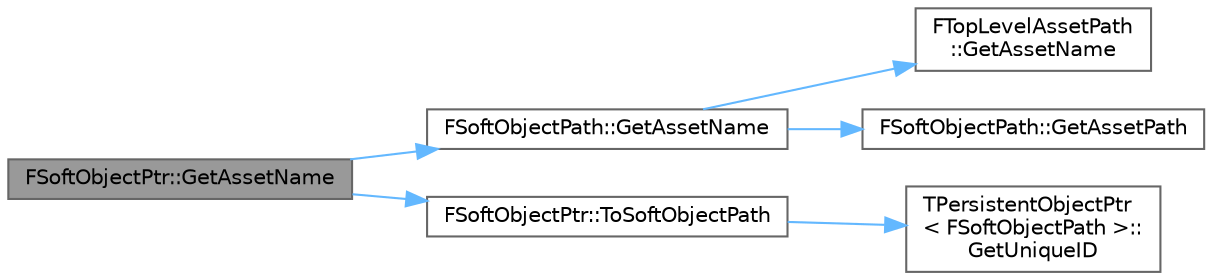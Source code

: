 digraph "FSoftObjectPtr::GetAssetName"
{
 // INTERACTIVE_SVG=YES
 // LATEX_PDF_SIZE
  bgcolor="transparent";
  edge [fontname=Helvetica,fontsize=10,labelfontname=Helvetica,labelfontsize=10];
  node [fontname=Helvetica,fontsize=10,shape=box,height=0.2,width=0.4];
  rankdir="LR";
  Node1 [id="Node000001",label="FSoftObjectPtr::GetAssetName",height=0.2,width=0.4,color="gray40", fillcolor="grey60", style="filled", fontcolor="black",tooltip="Returns assetname string, leaving off the /package/path."];
  Node1 -> Node2 [id="edge1_Node000001_Node000002",color="steelblue1",style="solid",tooltip=" "];
  Node2 [id="Node000002",label="FSoftObjectPath::GetAssetName",height=0.2,width=0.4,color="grey40", fillcolor="white", style="filled",URL="$d7/d47/structFSoftObjectPath.html#a996506233fbf574c2ae12f5d2d59f532",tooltip="Returns assetname string, leaving off the /package/path part and sub object."];
  Node2 -> Node3 [id="edge2_Node000002_Node000003",color="steelblue1",style="solid",tooltip=" "];
  Node3 [id="Node000003",label="FTopLevelAssetPath\l::GetAssetName",height=0.2,width=0.4,color="grey40", fillcolor="white", style="filled",URL="$d7/d36/structFTopLevelAssetPath.html#afbce3b4056f42a774594de71621df008",tooltip="Return the asset name part e.g."];
  Node2 -> Node4 [id="edge3_Node000002_Node000004",color="steelblue1",style="solid",tooltip=" "];
  Node4 [id="Node000004",label="FSoftObjectPath::GetAssetPath",height=0.2,width=0.4,color="grey40", fillcolor="white", style="filled",URL="$d7/d47/structFSoftObjectPath.html#a75462e3501d78f6b69338f8aced1ce38",tooltip="Returns the top-level asset part of this path, without the subobject path."];
  Node1 -> Node5 [id="edge4_Node000001_Node000005",color="steelblue1",style="solid",tooltip=" "];
  Node5 [id="Node000005",label="FSoftObjectPtr::ToSoftObjectPath",height=0.2,width=0.4,color="grey40", fillcolor="white", style="filled",URL="$dd/db8/structFSoftObjectPtr.html#a6ca71903e5a3d1717dc6adbd0eecd79c",tooltip="Returns the StringObjectPath that is wrapped by this SoftObjectPtr."];
  Node5 -> Node6 [id="edge5_Node000005_Node000006",color="steelblue1",style="solid",tooltip=" "];
  Node6 [id="Node000006",label="TPersistentObjectPtr\l\< FSoftObjectPath \>::\lGetUniqueID",height=0.2,width=0.4,color="grey40", fillcolor="white", style="filled",URL="$d5/dce/structTPersistentObjectPtr.html#a2a2da585f6b244fd1515120c6efb4b39",tooltip=" "];
}

